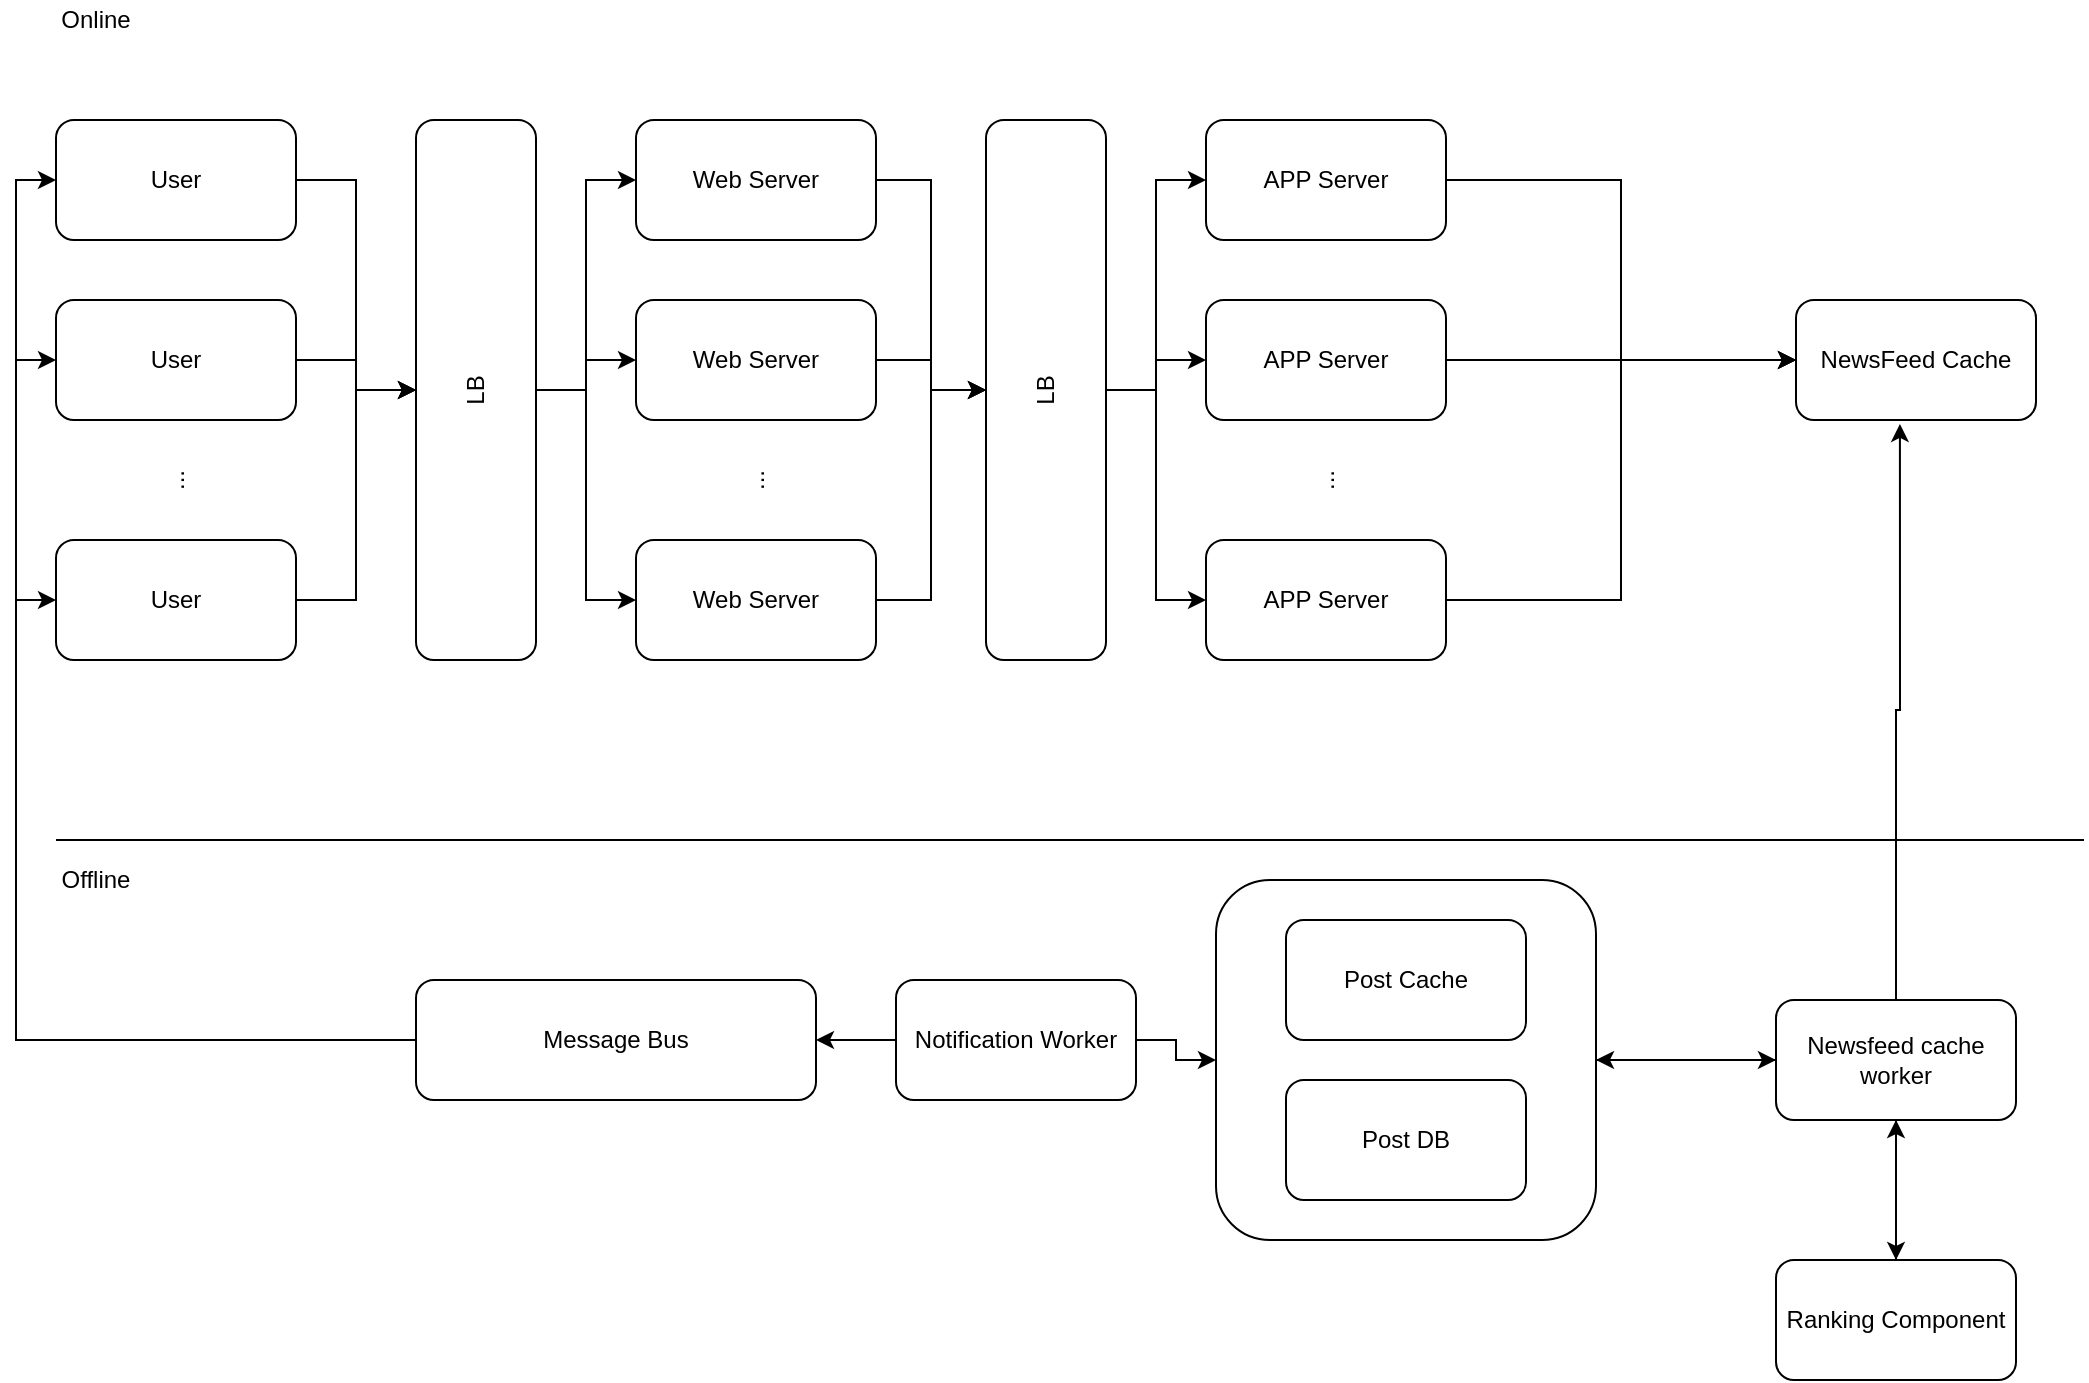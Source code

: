 <mxfile version="14.6.6" type="github"><diagram id="aoj3swG1tekXxO3n4QQ1" name="Page-1"><mxGraphModel dx="1422" dy="762" grid="1" gridSize="10" guides="1" tooltips="1" connect="1" arrows="1" fold="1" page="1" pageScale="1" pageWidth="850" pageHeight="1100" math="0" shadow="0"><root><mxCell id="0"/><mxCell id="1" parent="0"/><mxCell id="z3XUsXF2Qn8Yz3vl9ZlV-46" style="edgeStyle=orthogonalEdgeStyle;rounded=0;orthogonalLoop=1;jettySize=auto;html=1;" parent="1" source="z3XUsXF2Qn8Yz3vl9ZlV-39" target="z3XUsXF2Qn8Yz3vl9ZlV-36" edge="1"><mxGeometry relative="1" as="geometry"/></mxCell><mxCell id="z3XUsXF2Qn8Yz3vl9ZlV-39" value="" style="rounded=1;whiteSpace=wrap;html=1;" parent="1" vertex="1"><mxGeometry x="630" y="470" width="190" height="180" as="geometry"/></mxCell><mxCell id="z3XUsXF2Qn8Yz3vl9ZlV-6" value="" style="edgeStyle=orthogonalEdgeStyle;rounded=0;orthogonalLoop=1;jettySize=auto;html=1;" parent="1" source="z3XUsXF2Qn8Yz3vl9ZlV-1" target="z3XUsXF2Qn8Yz3vl9ZlV-5" edge="1"><mxGeometry relative="1" as="geometry"/></mxCell><mxCell id="z3XUsXF2Qn8Yz3vl9ZlV-1" value="User" style="rounded=1;whiteSpace=wrap;html=1;" parent="1" vertex="1"><mxGeometry x="50" y="90" width="120" height="60" as="geometry"/></mxCell><mxCell id="z3XUsXF2Qn8Yz3vl9ZlV-10" style="edgeStyle=orthogonalEdgeStyle;rounded=0;orthogonalLoop=1;jettySize=auto;html=1;entryX=0.5;entryY=0;entryDx=0;entryDy=0;" parent="1" source="z3XUsXF2Qn8Yz3vl9ZlV-2" target="z3XUsXF2Qn8Yz3vl9ZlV-5" edge="1"><mxGeometry relative="1" as="geometry"/></mxCell><mxCell id="z3XUsXF2Qn8Yz3vl9ZlV-2" value="User" style="rounded=1;whiteSpace=wrap;html=1;" parent="1" vertex="1"><mxGeometry x="50" y="180" width="120" height="60" as="geometry"/></mxCell><mxCell id="z3XUsXF2Qn8Yz3vl9ZlV-9" style="edgeStyle=orthogonalEdgeStyle;rounded=0;orthogonalLoop=1;jettySize=auto;html=1;entryX=0.5;entryY=0;entryDx=0;entryDy=0;" parent="1" source="z3XUsXF2Qn8Yz3vl9ZlV-3" target="z3XUsXF2Qn8Yz3vl9ZlV-5" edge="1"><mxGeometry relative="1" as="geometry"/></mxCell><mxCell id="z3XUsXF2Qn8Yz3vl9ZlV-3" value="User" style="rounded=1;whiteSpace=wrap;html=1;" parent="1" vertex="1"><mxGeometry x="50" y="300" width="120" height="60" as="geometry"/></mxCell><mxCell id="z3XUsXF2Qn8Yz3vl9ZlV-4" value="..." style="text;html=1;strokeColor=none;fillColor=none;align=center;verticalAlign=middle;whiteSpace=wrap;rounded=0;rotation=-90;" parent="1" vertex="1"><mxGeometry x="90" y="260" width="40" height="20" as="geometry"/></mxCell><mxCell id="z3XUsXF2Qn8Yz3vl9ZlV-15" style="edgeStyle=orthogonalEdgeStyle;rounded=0;orthogonalLoop=1;jettySize=auto;html=1;entryX=0;entryY=0.5;entryDx=0;entryDy=0;" parent="1" source="z3XUsXF2Qn8Yz3vl9ZlV-5" target="z3XUsXF2Qn8Yz3vl9ZlV-11" edge="1"><mxGeometry relative="1" as="geometry"/></mxCell><mxCell id="z3XUsXF2Qn8Yz3vl9ZlV-16" style="edgeStyle=orthogonalEdgeStyle;rounded=0;orthogonalLoop=1;jettySize=auto;html=1;entryX=0;entryY=0.5;entryDx=0;entryDy=0;" parent="1" source="z3XUsXF2Qn8Yz3vl9ZlV-5" target="z3XUsXF2Qn8Yz3vl9ZlV-12" edge="1"><mxGeometry relative="1" as="geometry"/></mxCell><mxCell id="z3XUsXF2Qn8Yz3vl9ZlV-17" style="edgeStyle=orthogonalEdgeStyle;rounded=0;orthogonalLoop=1;jettySize=auto;html=1;entryX=0;entryY=0.5;entryDx=0;entryDy=0;" parent="1" source="z3XUsXF2Qn8Yz3vl9ZlV-5" target="z3XUsXF2Qn8Yz3vl9ZlV-13" edge="1"><mxGeometry relative="1" as="geometry"/></mxCell><mxCell id="z3XUsXF2Qn8Yz3vl9ZlV-5" value="LB" style="rounded=1;whiteSpace=wrap;html=1;rotation=-90;" parent="1" vertex="1"><mxGeometry x="125" y="195" width="270" height="60" as="geometry"/></mxCell><mxCell id="z3XUsXF2Qn8Yz3vl9ZlV-26" value="" style="edgeStyle=orthogonalEdgeStyle;rounded=0;orthogonalLoop=1;jettySize=auto;html=1;" parent="1" source="z3XUsXF2Qn8Yz3vl9ZlV-11" target="z3XUsXF2Qn8Yz3vl9ZlV-21" edge="1"><mxGeometry relative="1" as="geometry"/></mxCell><mxCell id="z3XUsXF2Qn8Yz3vl9ZlV-11" value="Web Server" style="rounded=1;whiteSpace=wrap;html=1;" parent="1" vertex="1"><mxGeometry x="340" y="90" width="120" height="60" as="geometry"/></mxCell><mxCell id="z3XUsXF2Qn8Yz3vl9ZlV-27" style="edgeStyle=orthogonalEdgeStyle;rounded=0;orthogonalLoop=1;jettySize=auto;html=1;" parent="1" source="z3XUsXF2Qn8Yz3vl9ZlV-12" target="z3XUsXF2Qn8Yz3vl9ZlV-21" edge="1"><mxGeometry relative="1" as="geometry"/></mxCell><mxCell id="z3XUsXF2Qn8Yz3vl9ZlV-12" value="Web Server" style="rounded=1;whiteSpace=wrap;html=1;" parent="1" vertex="1"><mxGeometry x="340" y="180" width="120" height="60" as="geometry"/></mxCell><mxCell id="z3XUsXF2Qn8Yz3vl9ZlV-28" style="edgeStyle=orthogonalEdgeStyle;rounded=0;orthogonalLoop=1;jettySize=auto;html=1;entryX=0.5;entryY=0;entryDx=0;entryDy=0;" parent="1" source="z3XUsXF2Qn8Yz3vl9ZlV-13" target="z3XUsXF2Qn8Yz3vl9ZlV-21" edge="1"><mxGeometry relative="1" as="geometry"/></mxCell><mxCell id="z3XUsXF2Qn8Yz3vl9ZlV-13" value="Web Server" style="rounded=1;whiteSpace=wrap;html=1;" parent="1" vertex="1"><mxGeometry x="340" y="300" width="120" height="60" as="geometry"/></mxCell><mxCell id="z3XUsXF2Qn8Yz3vl9ZlV-14" value="..." style="text;html=1;strokeColor=none;fillColor=none;align=center;verticalAlign=middle;whiteSpace=wrap;rounded=0;rotation=-90;" parent="1" vertex="1"><mxGeometry x="380" y="260" width="40" height="20" as="geometry"/></mxCell><mxCell id="z3XUsXF2Qn8Yz3vl9ZlV-18" style="edgeStyle=orthogonalEdgeStyle;rounded=0;orthogonalLoop=1;jettySize=auto;html=1;entryX=0;entryY=0.5;entryDx=0;entryDy=0;" parent="1" source="z3XUsXF2Qn8Yz3vl9ZlV-21" target="z3XUsXF2Qn8Yz3vl9ZlV-22" edge="1"><mxGeometry relative="1" as="geometry"/></mxCell><mxCell id="z3XUsXF2Qn8Yz3vl9ZlV-19" style="edgeStyle=orthogonalEdgeStyle;rounded=0;orthogonalLoop=1;jettySize=auto;html=1;entryX=0;entryY=0.5;entryDx=0;entryDy=0;" parent="1" source="z3XUsXF2Qn8Yz3vl9ZlV-21" target="z3XUsXF2Qn8Yz3vl9ZlV-23" edge="1"><mxGeometry relative="1" as="geometry"/></mxCell><mxCell id="z3XUsXF2Qn8Yz3vl9ZlV-20" style="edgeStyle=orthogonalEdgeStyle;rounded=0;orthogonalLoop=1;jettySize=auto;html=1;entryX=0;entryY=0.5;entryDx=0;entryDy=0;" parent="1" source="z3XUsXF2Qn8Yz3vl9ZlV-21" target="z3XUsXF2Qn8Yz3vl9ZlV-24" edge="1"><mxGeometry relative="1" as="geometry"/></mxCell><mxCell id="z3XUsXF2Qn8Yz3vl9ZlV-21" value="LB" style="rounded=1;whiteSpace=wrap;html=1;rotation=-90;" parent="1" vertex="1"><mxGeometry x="410" y="195" width="270" height="60" as="geometry"/></mxCell><mxCell id="z3XUsXF2Qn8Yz3vl9ZlV-30" style="edgeStyle=orthogonalEdgeStyle;rounded=0;orthogonalLoop=1;jettySize=auto;html=1;entryX=0;entryY=0.5;entryDx=0;entryDy=0;" parent="1" source="z3XUsXF2Qn8Yz3vl9ZlV-22" target="z3XUsXF2Qn8Yz3vl9ZlV-29" edge="1"><mxGeometry relative="1" as="geometry"/></mxCell><mxCell id="z3XUsXF2Qn8Yz3vl9ZlV-22" value="APP Server" style="rounded=1;whiteSpace=wrap;html=1;" parent="1" vertex="1"><mxGeometry x="625" y="90" width="120" height="60" as="geometry"/></mxCell><mxCell id="z3XUsXF2Qn8Yz3vl9ZlV-57" style="edgeStyle=orthogonalEdgeStyle;rounded=0;orthogonalLoop=1;jettySize=auto;html=1;entryX=0;entryY=0.5;entryDx=0;entryDy=0;" parent="1" source="z3XUsXF2Qn8Yz3vl9ZlV-23" target="z3XUsXF2Qn8Yz3vl9ZlV-29" edge="1"><mxGeometry relative="1" as="geometry"/></mxCell><mxCell id="z3XUsXF2Qn8Yz3vl9ZlV-23" value="APP Server" style="rounded=1;whiteSpace=wrap;html=1;" parent="1" vertex="1"><mxGeometry x="625" y="180" width="120" height="60" as="geometry"/></mxCell><mxCell id="z3XUsXF2Qn8Yz3vl9ZlV-56" style="edgeStyle=orthogonalEdgeStyle;rounded=0;orthogonalLoop=1;jettySize=auto;html=1;entryX=0;entryY=0.5;entryDx=0;entryDy=0;" parent="1" source="z3XUsXF2Qn8Yz3vl9ZlV-24" target="z3XUsXF2Qn8Yz3vl9ZlV-29" edge="1"><mxGeometry relative="1" as="geometry"/></mxCell><mxCell id="z3XUsXF2Qn8Yz3vl9ZlV-24" value="APP Server" style="rounded=1;whiteSpace=wrap;html=1;" parent="1" vertex="1"><mxGeometry x="625" y="300" width="120" height="60" as="geometry"/></mxCell><mxCell id="z3XUsXF2Qn8Yz3vl9ZlV-25" value="..." style="text;html=1;strokeColor=none;fillColor=none;align=center;verticalAlign=middle;whiteSpace=wrap;rounded=0;rotation=-90;" parent="1" vertex="1"><mxGeometry x="665" y="260" width="40" height="20" as="geometry"/></mxCell><mxCell id="z3XUsXF2Qn8Yz3vl9ZlV-29" value="NewsFeed Cache" style="rounded=1;whiteSpace=wrap;html=1;" parent="1" vertex="1"><mxGeometry x="920" y="180" width="120" height="60" as="geometry"/></mxCell><mxCell id="z3XUsXF2Qn8Yz3vl9ZlV-33" value="" style="endArrow=none;html=1;" parent="1" edge="1"><mxGeometry width="50" height="50" relative="1" as="geometry"><mxPoint x="50" y="450" as="sourcePoint"/><mxPoint x="1064" y="450" as="targetPoint"/></mxGeometry></mxCell><mxCell id="z3XUsXF2Qn8Yz3vl9ZlV-34" value="Online" style="text;html=1;strokeColor=none;fillColor=none;align=center;verticalAlign=middle;whiteSpace=wrap;rounded=0;" parent="1" vertex="1"><mxGeometry x="50" y="30" width="40" height="20" as="geometry"/></mxCell><mxCell id="z3XUsXF2Qn8Yz3vl9ZlV-35" value="Offline" style="text;html=1;strokeColor=none;fillColor=none;align=center;verticalAlign=middle;whiteSpace=wrap;rounded=0;" parent="1" vertex="1"><mxGeometry x="50" y="460" width="40" height="20" as="geometry"/></mxCell><mxCell id="z3XUsXF2Qn8Yz3vl9ZlV-41" style="edgeStyle=orthogonalEdgeStyle;rounded=0;orthogonalLoop=1;jettySize=auto;html=1;" parent="1" source="z3XUsXF2Qn8Yz3vl9ZlV-36" target="z3XUsXF2Qn8Yz3vl9ZlV-39" edge="1"><mxGeometry relative="1" as="geometry"/></mxCell><mxCell id="z3XUsXF2Qn8Yz3vl9ZlV-42" style="edgeStyle=orthogonalEdgeStyle;rounded=0;orthogonalLoop=1;jettySize=auto;html=1;entryX=0.433;entryY=1.033;entryDx=0;entryDy=0;entryPerimeter=0;" parent="1" source="z3XUsXF2Qn8Yz3vl9ZlV-36" target="z3XUsXF2Qn8Yz3vl9ZlV-29" edge="1"><mxGeometry relative="1" as="geometry"/></mxCell><mxCell id="z3XUsXF2Qn8Yz3vl9ZlV-44" style="edgeStyle=orthogonalEdgeStyle;rounded=0;orthogonalLoop=1;jettySize=auto;html=1;entryX=0.5;entryY=0;entryDx=0;entryDy=0;" parent="1" source="z3XUsXF2Qn8Yz3vl9ZlV-36" target="z3XUsXF2Qn8Yz3vl9ZlV-43" edge="1"><mxGeometry relative="1" as="geometry"/></mxCell><mxCell id="z3XUsXF2Qn8Yz3vl9ZlV-36" value="Newsfeed cache worker" style="rounded=1;whiteSpace=wrap;html=1;" parent="1" vertex="1"><mxGeometry x="910" y="530" width="120" height="60" as="geometry"/></mxCell><mxCell id="z3XUsXF2Qn8Yz3vl9ZlV-37" value="Post Cache" style="rounded=1;whiteSpace=wrap;html=1;" parent="1" vertex="1"><mxGeometry x="665" y="490" width="120" height="60" as="geometry"/></mxCell><mxCell id="z3XUsXF2Qn8Yz3vl9ZlV-38" value="Post DB" style="rounded=1;whiteSpace=wrap;html=1;" parent="1" vertex="1"><mxGeometry x="665" y="570" width="120" height="60" as="geometry"/></mxCell><mxCell id="z3XUsXF2Qn8Yz3vl9ZlV-45" style="edgeStyle=orthogonalEdgeStyle;rounded=0;orthogonalLoop=1;jettySize=auto;html=1;entryX=0.5;entryY=1;entryDx=0;entryDy=0;" parent="1" source="z3XUsXF2Qn8Yz3vl9ZlV-43" target="z3XUsXF2Qn8Yz3vl9ZlV-36" edge="1"><mxGeometry relative="1" as="geometry"/></mxCell><mxCell id="z3XUsXF2Qn8Yz3vl9ZlV-43" value="Ranking Component" style="rounded=1;whiteSpace=wrap;html=1;" parent="1" vertex="1"><mxGeometry x="910" y="660" width="120" height="60" as="geometry"/></mxCell><mxCell id="z3XUsXF2Qn8Yz3vl9ZlV-52" style="edgeStyle=orthogonalEdgeStyle;rounded=0;orthogonalLoop=1;jettySize=auto;html=1;entryX=0;entryY=0.5;entryDx=0;entryDy=0;" parent="1" source="z3XUsXF2Qn8Yz3vl9ZlV-47" target="z3XUsXF2Qn8Yz3vl9ZlV-3" edge="1"><mxGeometry relative="1" as="geometry"/></mxCell><mxCell id="z3XUsXF2Qn8Yz3vl9ZlV-53" style="edgeStyle=orthogonalEdgeStyle;rounded=0;orthogonalLoop=1;jettySize=auto;html=1;entryX=0;entryY=0.5;entryDx=0;entryDy=0;" parent="1" source="z3XUsXF2Qn8Yz3vl9ZlV-47" target="z3XUsXF2Qn8Yz3vl9ZlV-2" edge="1"><mxGeometry relative="1" as="geometry"/></mxCell><mxCell id="z3XUsXF2Qn8Yz3vl9ZlV-54" style="edgeStyle=orthogonalEdgeStyle;rounded=0;orthogonalLoop=1;jettySize=auto;html=1;entryX=0;entryY=0.5;entryDx=0;entryDy=0;" parent="1" source="z3XUsXF2Qn8Yz3vl9ZlV-47" target="z3XUsXF2Qn8Yz3vl9ZlV-1" edge="1"><mxGeometry relative="1" as="geometry"/></mxCell><mxCell id="z3XUsXF2Qn8Yz3vl9ZlV-47" value="Message Bus" style="rounded=1;whiteSpace=wrap;html=1;" parent="1" vertex="1"><mxGeometry x="230" y="520" width="200" height="60" as="geometry"/></mxCell><mxCell id="z3XUsXF2Qn8Yz3vl9ZlV-58" style="edgeStyle=orthogonalEdgeStyle;rounded=0;orthogonalLoop=1;jettySize=auto;html=1;" parent="1" source="z3XUsXF2Qn8Yz3vl9ZlV-55" target="z3XUsXF2Qn8Yz3vl9ZlV-39" edge="1"><mxGeometry relative="1" as="geometry"/></mxCell><mxCell id="z3XUsXF2Qn8Yz3vl9ZlV-59" value="" style="edgeStyle=orthogonalEdgeStyle;rounded=0;orthogonalLoop=1;jettySize=auto;html=1;" parent="1" source="z3XUsXF2Qn8Yz3vl9ZlV-55" target="z3XUsXF2Qn8Yz3vl9ZlV-47" edge="1"><mxGeometry relative="1" as="geometry"/></mxCell><mxCell id="z3XUsXF2Qn8Yz3vl9ZlV-55" value="Notification Worker" style="rounded=1;whiteSpace=wrap;html=1;" parent="1" vertex="1"><mxGeometry x="470" y="520" width="120" height="60" as="geometry"/></mxCell></root></mxGraphModel></diagram></mxfile>